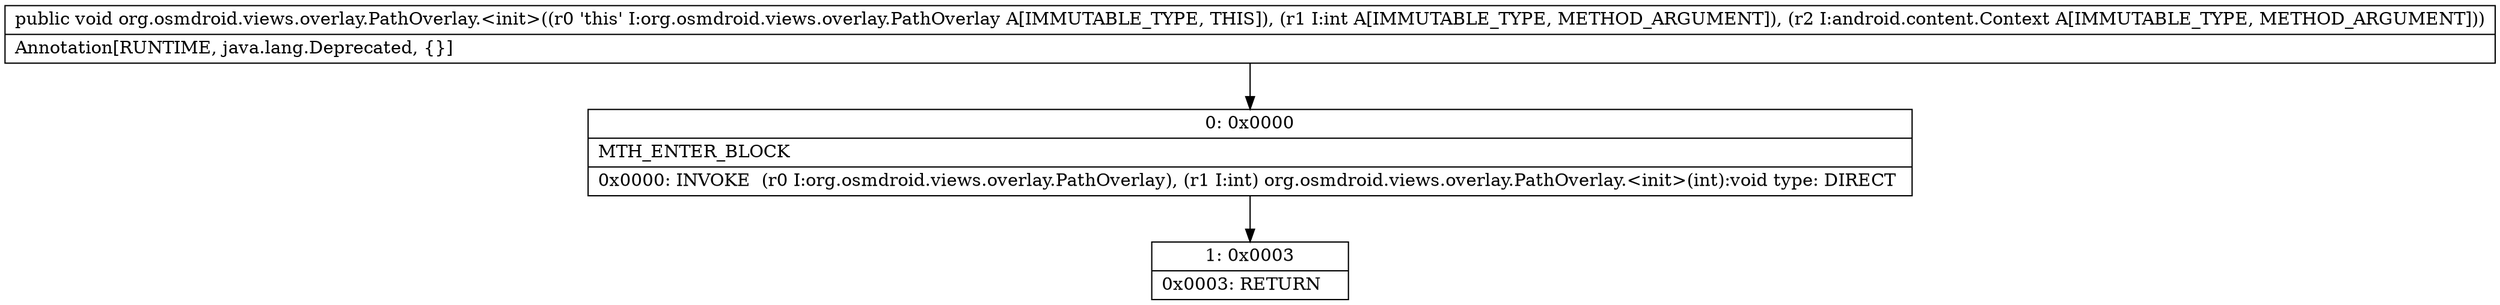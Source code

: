 digraph "CFG fororg.osmdroid.views.overlay.PathOverlay.\<init\>(ILandroid\/content\/Context;)V" {
Node_0 [shape=record,label="{0\:\ 0x0000|MTH_ENTER_BLOCK\l|0x0000: INVOKE  (r0 I:org.osmdroid.views.overlay.PathOverlay), (r1 I:int) org.osmdroid.views.overlay.PathOverlay.\<init\>(int):void type: DIRECT \l}"];
Node_1 [shape=record,label="{1\:\ 0x0003|0x0003: RETURN   \l}"];
MethodNode[shape=record,label="{public void org.osmdroid.views.overlay.PathOverlay.\<init\>((r0 'this' I:org.osmdroid.views.overlay.PathOverlay A[IMMUTABLE_TYPE, THIS]), (r1 I:int A[IMMUTABLE_TYPE, METHOD_ARGUMENT]), (r2 I:android.content.Context A[IMMUTABLE_TYPE, METHOD_ARGUMENT]))  | Annotation[RUNTIME, java.lang.Deprecated, \{\}]\l}"];
MethodNode -> Node_0;
Node_0 -> Node_1;
}

